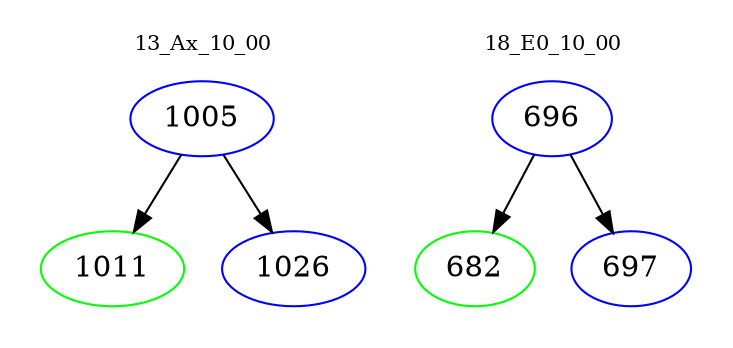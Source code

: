 digraph{
subgraph cluster_0 {
color = white
label = "13_Ax_10_00";
fontsize=10;
T0_1005 [label="1005", color="blue"]
T0_1005 -> T0_1011 [color="black"]
T0_1011 [label="1011", color="green"]
T0_1005 -> T0_1026 [color="black"]
T0_1026 [label="1026", color="blue"]
}
subgraph cluster_1 {
color = white
label = "18_E0_10_00";
fontsize=10;
T1_696 [label="696", color="blue"]
T1_696 -> T1_682 [color="black"]
T1_682 [label="682", color="green"]
T1_696 -> T1_697 [color="black"]
T1_697 [label="697", color="blue"]
}
}
